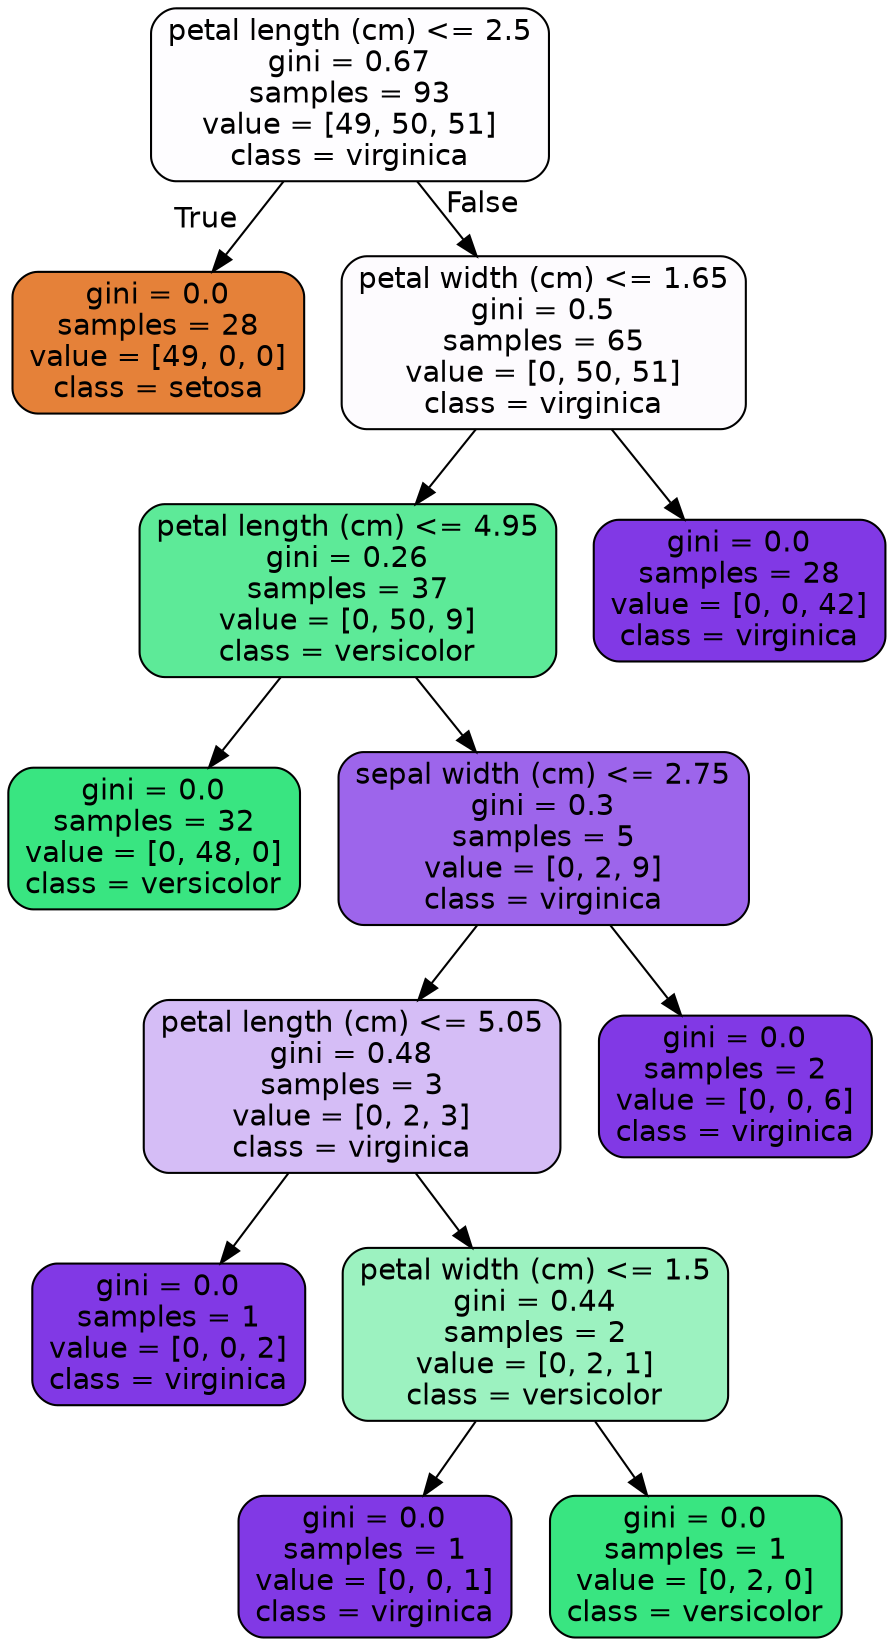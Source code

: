 digraph Tree {
node [shape=box, style="filled, rounded", color="black", fontname=helvetica] ;
edge [fontname=helvetica] ;
0 [label="petal length (cm) <= 2.5\ngini = 0.67\nsamples = 93\nvalue = [49, 50, 51]\nclass = virginica", fillcolor="#fefdff"] ;
1 [label="gini = 0.0\nsamples = 28\nvalue = [49, 0, 0]\nclass = setosa", fillcolor="#e58139"] ;
0 -> 1 [labeldistance=2.5, labelangle=45, headlabel="True"] ;
2 [label="petal width (cm) <= 1.65\ngini = 0.5\nsamples = 65\nvalue = [0, 50, 51]\nclass = virginica", fillcolor="#fdfbfe"] ;
0 -> 2 [labeldistance=2.5, labelangle=-45, headlabel="False"] ;
3 [label="petal length (cm) <= 4.95\ngini = 0.26\nsamples = 37\nvalue = [0, 50, 9]\nclass = versicolor", fillcolor="#5dea98"] ;
2 -> 3 ;
4 [label="gini = 0.0\nsamples = 32\nvalue = [0, 48, 0]\nclass = versicolor", fillcolor="#39e581"] ;
3 -> 4 ;
5 [label="sepal width (cm) <= 2.75\ngini = 0.3\nsamples = 5\nvalue = [0, 2, 9]\nclass = virginica", fillcolor="#9d65eb"] ;
3 -> 5 ;
6 [label="petal length (cm) <= 5.05\ngini = 0.48\nsamples = 3\nvalue = [0, 2, 3]\nclass = virginica", fillcolor="#d5bdf6"] ;
5 -> 6 ;
7 [label="gini = 0.0\nsamples = 1\nvalue = [0, 0, 2]\nclass = virginica", fillcolor="#8139e5"] ;
6 -> 7 ;
8 [label="petal width (cm) <= 1.5\ngini = 0.44\nsamples = 2\nvalue = [0, 2, 1]\nclass = versicolor", fillcolor="#9cf2c0"] ;
6 -> 8 ;
9 [label="gini = 0.0\nsamples = 1\nvalue = [0, 0, 1]\nclass = virginica", fillcolor="#8139e5"] ;
8 -> 9 ;
10 [label="gini = 0.0\nsamples = 1\nvalue = [0, 2, 0]\nclass = versicolor", fillcolor="#39e581"] ;
8 -> 10 ;
11 [label="gini = 0.0\nsamples = 2\nvalue = [0, 0, 6]\nclass = virginica", fillcolor="#8139e5"] ;
5 -> 11 ;
12 [label="gini = 0.0\nsamples = 28\nvalue = [0, 0, 42]\nclass = virginica", fillcolor="#8139e5"] ;
2 -> 12 ;
}
